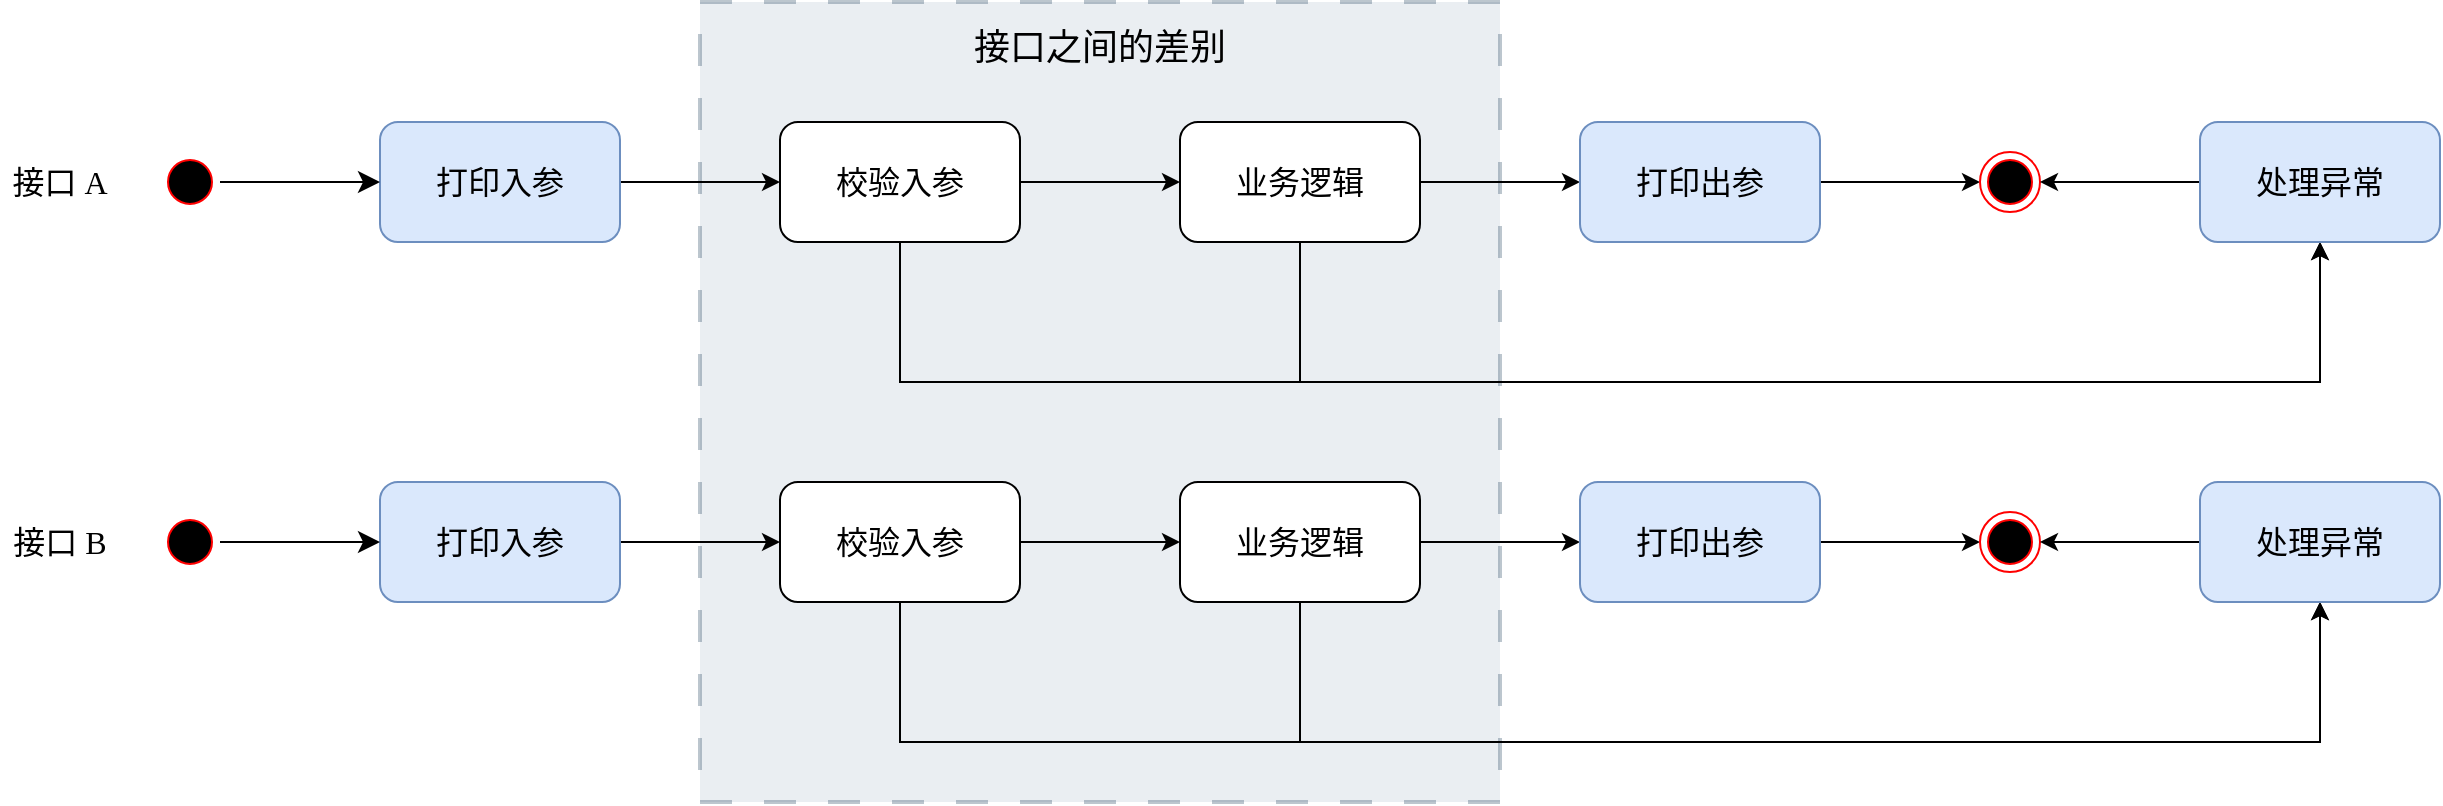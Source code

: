 <mxfile version="22.1.4" type="device" pages="3">
  <diagram name="原始代码" id="GpiCbj5rdgDIWsVei6Y-">
    <mxGraphModel dx="1353" dy="1369" grid="1" gridSize="5" guides="1" tooltips="1" connect="1" arrows="1" fold="1" page="0" pageScale="1" pageWidth="827" pageHeight="1169" math="0" shadow="0">
      <root>
        <mxCell id="0" />
        <mxCell id="1" parent="0" />
        <mxCell id="Va1dS70a_uc38eQ9kZBu-42" value="&lt;font style=&quot;font-size: 18px;&quot;&gt;接口之间的差别&lt;/font&gt;" style="rounded=0;whiteSpace=wrap;html=1;dashed=1;dashPattern=8 8;shadow=0;strokeWidth=2;fillStyle=auto;opacity=30;fillColor=#bac8d3;strokeColor=#23445d;movable=1;resizable=1;rotatable=1;deletable=1;editable=1;locked=0;connectable=1;align=center;horizontal=1;verticalAlign=top;fontSize=18;labelBackgroundColor=none;labelBorderColor=none;spacingTop=6;fontFamily=HarmonyOS Sans SC;" parent="1" vertex="1">
          <mxGeometry x="350" width="400" height="400" as="geometry" />
        </mxCell>
        <mxCell id="Va1dS70a_uc38eQ9kZBu-3" value="" style="edgeStyle=orthogonalEdgeStyle;rounded=0;orthogonalLoop=1;jettySize=auto;html=1;fontFamily=HarmonyOS Sans SC;" parent="1" source="Va1dS70a_uc38eQ9kZBu-1" target="Va1dS70a_uc38eQ9kZBu-2" edge="1">
          <mxGeometry relative="1" as="geometry" />
        </mxCell>
        <mxCell id="Va1dS70a_uc38eQ9kZBu-1" value="打印入参" style="rounded=1;whiteSpace=wrap;html=1;fontSize=16;fillColor=#dae8fc;strokeColor=#6c8ebf;fontFamily=HarmonyOS Sans SC;" parent="1" vertex="1">
          <mxGeometry x="190" y="60" width="120" height="60" as="geometry" />
        </mxCell>
        <mxCell id="Va1dS70a_uc38eQ9kZBu-5" value="" style="edgeStyle=orthogonalEdgeStyle;rounded=0;orthogonalLoop=1;jettySize=auto;html=1;fontFamily=HarmonyOS Sans SC;" parent="1" source="Va1dS70a_uc38eQ9kZBu-2" target="Va1dS70a_uc38eQ9kZBu-4" edge="1">
          <mxGeometry relative="1" as="geometry" />
        </mxCell>
        <mxCell id="Va1dS70a_uc38eQ9kZBu-22" style="edgeStyle=orthogonalEdgeStyle;rounded=0;orthogonalLoop=1;jettySize=auto;html=1;entryX=0.5;entryY=1;entryDx=0;entryDy=0;fontFamily=HarmonyOS Sans SC;" parent="1" source="Va1dS70a_uc38eQ9kZBu-2" target="Va1dS70a_uc38eQ9kZBu-14" edge="1">
          <mxGeometry relative="1" as="geometry">
            <mxPoint x="1170" y="188" as="targetPoint" />
            <Array as="points">
              <mxPoint x="450" y="190" />
              <mxPoint x="1160" y="190" />
            </Array>
          </mxGeometry>
        </mxCell>
        <mxCell id="Va1dS70a_uc38eQ9kZBu-2" value="校验入参" style="whiteSpace=wrap;html=1;fontSize=16;rounded=1;fontFamily=HarmonyOS Sans SC;" parent="1" vertex="1">
          <mxGeometry x="390" y="60" width="120" height="60" as="geometry" />
        </mxCell>
        <mxCell id="Va1dS70a_uc38eQ9kZBu-7" value="" style="edgeStyle=orthogonalEdgeStyle;rounded=0;orthogonalLoop=1;jettySize=auto;html=1;fontFamily=HarmonyOS Sans SC;" parent="1" source="Va1dS70a_uc38eQ9kZBu-4" target="Va1dS70a_uc38eQ9kZBu-6" edge="1">
          <mxGeometry relative="1" as="geometry" />
        </mxCell>
        <mxCell id="Va1dS70a_uc38eQ9kZBu-25" style="edgeStyle=orthogonalEdgeStyle;rounded=0;orthogonalLoop=1;jettySize=auto;html=1;entryX=0.5;entryY=1;entryDx=0;entryDy=0;fontFamily=HarmonyOS Sans SC;" parent="1" source="Va1dS70a_uc38eQ9kZBu-4" target="Va1dS70a_uc38eQ9kZBu-14" edge="1">
          <mxGeometry relative="1" as="geometry">
            <mxPoint x="650" y="378" as="targetPoint" />
            <Array as="points">
              <mxPoint x="650" y="190" />
              <mxPoint x="1160" y="190" />
            </Array>
          </mxGeometry>
        </mxCell>
        <mxCell id="Va1dS70a_uc38eQ9kZBu-4" value="业务逻辑" style="whiteSpace=wrap;html=1;fontSize=16;rounded=1;fontFamily=HarmonyOS Sans SC;" parent="1" vertex="1">
          <mxGeometry x="590" y="60" width="120" height="60" as="geometry" />
        </mxCell>
        <mxCell id="Va1dS70a_uc38eQ9kZBu-13" value="" style="edgeStyle=orthogonalEdgeStyle;rounded=0;orthogonalLoop=1;jettySize=auto;html=1;fontFamily=HarmonyOS Sans SC;" parent="1" source="Va1dS70a_uc38eQ9kZBu-6" target="Va1dS70a_uc38eQ9kZBu-10" edge="1">
          <mxGeometry relative="1" as="geometry" />
        </mxCell>
        <mxCell id="Va1dS70a_uc38eQ9kZBu-6" value="打印出参" style="whiteSpace=wrap;html=1;fontSize=16;rounded=1;fillColor=#dae8fc;strokeColor=#6c8ebf;fontFamily=HarmonyOS Sans SC;" parent="1" vertex="1">
          <mxGeometry x="790" y="60" width="120" height="60" as="geometry" />
        </mxCell>
        <mxCell id="Va1dS70a_uc38eQ9kZBu-10" value="" style="ellipse;html=1;shape=endState;fillColor=#000000;strokeColor=#ff0000;fontFamily=HarmonyOS Sans SC;" parent="1" vertex="1">
          <mxGeometry x="990" y="75" width="30" height="30" as="geometry" />
        </mxCell>
        <mxCell id="Va1dS70a_uc38eQ9kZBu-16" value="" style="edgeStyle=orthogonalEdgeStyle;rounded=0;orthogonalLoop=1;jettySize=auto;html=1;fontFamily=HarmonyOS Sans SC;" parent="1" source="Va1dS70a_uc38eQ9kZBu-14" target="Va1dS70a_uc38eQ9kZBu-10" edge="1">
          <mxGeometry relative="1" as="geometry" />
        </mxCell>
        <mxCell id="Va1dS70a_uc38eQ9kZBu-14" value="处理异常" style="whiteSpace=wrap;html=1;fontSize=16;rounded=1;fillColor=#dae8fc;strokeColor=#6c8ebf;fontFamily=HarmonyOS Sans SC;" parent="1" vertex="1">
          <mxGeometry x="1100" y="60" width="120" height="60" as="geometry" />
        </mxCell>
        <mxCell id="Va1dS70a_uc38eQ9kZBu-27" value="&lt;font style=&quot;font-size: 16px;&quot;&gt;接口 A&lt;/font&gt;" style="text;strokeColor=none;align=center;fillColor=none;html=1;verticalAlign=middle;whiteSpace=wrap;rounded=0;fontFamily=HarmonyOS Sans SC;" parent="1" vertex="1">
          <mxGeometry y="75" width="60" height="30" as="geometry" />
        </mxCell>
        <mxCell id="Va1dS70a_uc38eQ9kZBu-28" value="" style="edgeStyle=orthogonalEdgeStyle;rounded=0;orthogonalLoop=1;jettySize=auto;html=1;fontFamily=HarmonyOS Sans SC;" parent="1" source="Va1dS70a_uc38eQ9kZBu-29" target="Va1dS70a_uc38eQ9kZBu-32" edge="1">
          <mxGeometry relative="1" as="geometry" />
        </mxCell>
        <mxCell id="Va1dS70a_uc38eQ9kZBu-29" value="打印入参" style="rounded=1;whiteSpace=wrap;html=1;fontSize=16;fillColor=#dae8fc;strokeColor=#6c8ebf;fontFamily=HarmonyOS Sans SC;" parent="1" vertex="1">
          <mxGeometry x="190" y="240" width="120" height="60" as="geometry" />
        </mxCell>
        <mxCell id="Va1dS70a_uc38eQ9kZBu-30" value="" style="edgeStyle=orthogonalEdgeStyle;rounded=0;orthogonalLoop=1;jettySize=auto;html=1;fontFamily=HarmonyOS Sans SC;" parent="1" source="Va1dS70a_uc38eQ9kZBu-32" target="Va1dS70a_uc38eQ9kZBu-35" edge="1">
          <mxGeometry relative="1" as="geometry" />
        </mxCell>
        <mxCell id="Va1dS70a_uc38eQ9kZBu-31" style="edgeStyle=orthogonalEdgeStyle;rounded=0;orthogonalLoop=1;jettySize=auto;html=1;entryX=0.5;entryY=1;entryDx=0;entryDy=0;fontFamily=HarmonyOS Sans SC;" parent="1" source="Va1dS70a_uc38eQ9kZBu-32" target="Va1dS70a_uc38eQ9kZBu-40" edge="1">
          <mxGeometry relative="1" as="geometry">
            <mxPoint x="1170" y="368" as="targetPoint" />
            <Array as="points">
              <mxPoint x="450" y="370" />
              <mxPoint x="1160" y="370" />
            </Array>
          </mxGeometry>
        </mxCell>
        <mxCell id="Va1dS70a_uc38eQ9kZBu-32" value="校验入参" style="whiteSpace=wrap;html=1;fontSize=16;rounded=1;fontFamily=HarmonyOS Sans SC;" parent="1" vertex="1">
          <mxGeometry x="390" y="240" width="120" height="60" as="geometry" />
        </mxCell>
        <mxCell id="Va1dS70a_uc38eQ9kZBu-33" value="" style="edgeStyle=orthogonalEdgeStyle;rounded=0;orthogonalLoop=1;jettySize=auto;html=1;fontFamily=HarmonyOS Sans SC;" parent="1" source="Va1dS70a_uc38eQ9kZBu-35" target="Va1dS70a_uc38eQ9kZBu-37" edge="1">
          <mxGeometry relative="1" as="geometry" />
        </mxCell>
        <mxCell id="Va1dS70a_uc38eQ9kZBu-34" style="edgeStyle=orthogonalEdgeStyle;rounded=0;orthogonalLoop=1;jettySize=auto;html=1;entryX=0.5;entryY=1;entryDx=0;entryDy=0;fontFamily=HarmonyOS Sans SC;" parent="1" source="Va1dS70a_uc38eQ9kZBu-35" target="Va1dS70a_uc38eQ9kZBu-40" edge="1">
          <mxGeometry relative="1" as="geometry">
            <mxPoint x="650" y="558" as="targetPoint" />
            <Array as="points">
              <mxPoint x="650" y="370" />
              <mxPoint x="1160" y="370" />
            </Array>
          </mxGeometry>
        </mxCell>
        <mxCell id="Va1dS70a_uc38eQ9kZBu-35" value="业务逻辑" style="whiteSpace=wrap;html=1;fontSize=16;rounded=1;fontFamily=HarmonyOS Sans SC;" parent="1" vertex="1">
          <mxGeometry x="590" y="240" width="120" height="60" as="geometry" />
        </mxCell>
        <mxCell id="Va1dS70a_uc38eQ9kZBu-36" value="" style="edgeStyle=orthogonalEdgeStyle;rounded=0;orthogonalLoop=1;jettySize=auto;html=1;fontFamily=HarmonyOS Sans SC;" parent="1" source="Va1dS70a_uc38eQ9kZBu-37" target="Va1dS70a_uc38eQ9kZBu-38" edge="1">
          <mxGeometry relative="1" as="geometry" />
        </mxCell>
        <mxCell id="Va1dS70a_uc38eQ9kZBu-37" value="打印出参" style="whiteSpace=wrap;html=1;fontSize=16;rounded=1;fillColor=#dae8fc;strokeColor=#6c8ebf;fontFamily=HarmonyOS Sans SC;" parent="1" vertex="1">
          <mxGeometry x="790" y="240" width="120" height="60" as="geometry" />
        </mxCell>
        <mxCell id="Va1dS70a_uc38eQ9kZBu-38" value="" style="ellipse;html=1;shape=endState;fillColor=#000000;strokeColor=#ff0000;fontFamily=HarmonyOS Sans SC;" parent="1" vertex="1">
          <mxGeometry x="990" y="255" width="30" height="30" as="geometry" />
        </mxCell>
        <mxCell id="Va1dS70a_uc38eQ9kZBu-39" value="" style="edgeStyle=orthogonalEdgeStyle;rounded=0;orthogonalLoop=1;jettySize=auto;html=1;fontFamily=HarmonyOS Sans SC;" parent="1" source="Va1dS70a_uc38eQ9kZBu-40" target="Va1dS70a_uc38eQ9kZBu-38" edge="1">
          <mxGeometry relative="1" as="geometry" />
        </mxCell>
        <mxCell id="Va1dS70a_uc38eQ9kZBu-40" value="处理异常" style="whiteSpace=wrap;html=1;fontSize=16;rounded=1;fillColor=#dae8fc;strokeColor=#6c8ebf;fontFamily=HarmonyOS Sans SC;" parent="1" vertex="1">
          <mxGeometry x="1100" y="240" width="120" height="60" as="geometry" />
        </mxCell>
        <mxCell id="Va1dS70a_uc38eQ9kZBu-41" value="&lt;font style=&quot;font-size: 16px;&quot;&gt;接口 B&lt;/font&gt;" style="text;strokeColor=none;align=center;fillColor=none;html=1;verticalAlign=middle;whiteSpace=wrap;rounded=0;fontFamily=HarmonyOS Sans SC;" parent="1" vertex="1">
          <mxGeometry y="255" width="60" height="30" as="geometry" />
        </mxCell>
        <mxCell id="a8XFu-c6uVQhI_BoMhfb-2" value="" style="edgeStyle=orthogonalEdgeStyle;rounded=0;orthogonalLoop=1;jettySize=auto;html=1;fontSize=12;startSize=8;endSize=8;fontFamily=HarmonyOS Sans SC;" parent="1" source="a8XFu-c6uVQhI_BoMhfb-1" target="Va1dS70a_uc38eQ9kZBu-1" edge="1">
          <mxGeometry relative="1" as="geometry" />
        </mxCell>
        <mxCell id="a8XFu-c6uVQhI_BoMhfb-1" value="" style="ellipse;html=1;shape=startState;fillColor=#000000;strokeColor=#ff0000;fontSize=16;fontFamily=HarmonyOS Sans SC;" parent="1" vertex="1">
          <mxGeometry x="80" y="75" width="30" height="30" as="geometry" />
        </mxCell>
        <mxCell id="a8XFu-c6uVQhI_BoMhfb-4" value="" style="edgeStyle=orthogonalEdgeStyle;rounded=0;orthogonalLoop=1;jettySize=auto;html=1;fontSize=12;startSize=8;endSize=8;fontFamily=HarmonyOS Sans SC;" parent="1" source="a8XFu-c6uVQhI_BoMhfb-3" target="Va1dS70a_uc38eQ9kZBu-29" edge="1">
          <mxGeometry relative="1" as="geometry" />
        </mxCell>
        <mxCell id="a8XFu-c6uVQhI_BoMhfb-3" value="" style="ellipse;html=1;shape=startState;fillColor=#000000;strokeColor=#ff0000;fontSize=16;fontFamily=HarmonyOS Sans SC;" parent="1" vertex="1">
          <mxGeometry x="80" y="255" width="30" height="30" as="geometry" />
        </mxCell>
      </root>
    </mxGraphModel>
  </diagram>
  <diagram name="抽取工具类" id="pG6rOYDCUZFyTujYsA7B">
    <mxGraphModel dx="1353" dy="1369" grid="1" gridSize="5" guides="1" tooltips="1" connect="1" arrows="1" fold="1" page="0" pageScale="1" pageWidth="827" pageHeight="1169" math="0" shadow="0">
      <root>
        <mxCell id="uQKEY60EpkX8Z8qOYb04-0" />
        <mxCell id="uQKEY60EpkX8Z8qOYb04-1" parent="uQKEY60EpkX8Z8qOYb04-0" />
        <mxCell id="uQKEY60EpkX8Z8qOYb04-2" value="&lt;font style=&quot;font-size: 18px;&quot;&gt;接口之间的差别&lt;/font&gt;" style="rounded=0;whiteSpace=wrap;html=1;dashed=1;dashPattern=8 8;shadow=0;strokeWidth=2;fillStyle=auto;opacity=30;fillColor=#bac8d3;strokeColor=#23445d;movable=1;resizable=1;rotatable=1;deletable=1;editable=1;locked=0;connectable=1;align=center;horizontal=1;verticalAlign=middle;fontSize=18;labelBackgroundColor=none;labelBorderColor=none;spacingTop=0;fontFamily=HarmonyOS Sans SC;" parent="uQKEY60EpkX8Z8qOYb04-1" vertex="1">
          <mxGeometry x="435" width="360" height="360" as="geometry" />
        </mxCell>
        <mxCell id="bfQTOffvQbRZgkthQyFR-5" style="edgeStyle=orthogonalEdgeStyle;rounded=0;orthogonalLoop=1;jettySize=auto;html=1;entryX=0;entryY=0.5;entryDx=0;entryDy=0;fontFamily=HarmonyOS Sans SC;" parent="uQKEY60EpkX8Z8qOYb04-1" source="uQKEY60EpkX8Z8qOYb04-4" target="uQKEY60EpkX8Z8qOYb04-7" edge="1">
          <mxGeometry relative="1" as="geometry" />
        </mxCell>
        <mxCell id="bfQTOffvQbRZgkthQyFR-6" style="edgeStyle=orthogonalEdgeStyle;rounded=0;orthogonalLoop=1;jettySize=auto;html=1;entryX=0;entryY=0.5;entryDx=0;entryDy=0;fontFamily=HarmonyOS Sans SC;" parent="uQKEY60EpkX8Z8qOYb04-1" source="uQKEY60EpkX8Z8qOYb04-4" target="uQKEY60EpkX8Z8qOYb04-21" edge="1">
          <mxGeometry relative="1" as="geometry" />
        </mxCell>
        <mxCell id="uQKEY60EpkX8Z8qOYb04-4" value="打印入参工具类" style="rounded=1;whiteSpace=wrap;html=1;fontSize=16;fillColor=#dae8fc;strokeColor=#6c8ebf;fontFamily=HarmonyOS Sans SC;" parent="uQKEY60EpkX8Z8qOYb04-1" vertex="1">
          <mxGeometry x="200" y="150" width="150" height="60" as="geometry" />
        </mxCell>
        <mxCell id="uQKEY60EpkX8Z8qOYb04-5" value="" style="edgeStyle=orthogonalEdgeStyle;rounded=0;orthogonalLoop=1;jettySize=auto;html=1;fontFamily=HarmonyOS Sans SC;" parent="uQKEY60EpkX8Z8qOYb04-1" source="uQKEY60EpkX8Z8qOYb04-7" target="uQKEY60EpkX8Z8qOYb04-10" edge="1">
          <mxGeometry relative="1" as="geometry" />
        </mxCell>
        <mxCell id="bfQTOffvQbRZgkthQyFR-16" style="edgeStyle=orthogonalEdgeStyle;rounded=0;orthogonalLoop=1;jettySize=auto;html=1;entryX=0.5;entryY=0;entryDx=0;entryDy=0;fontFamily=HarmonyOS Sans SC;" parent="uQKEY60EpkX8Z8qOYb04-1" source="uQKEY60EpkX8Z8qOYb04-7" target="uQKEY60EpkX8Z8qOYb04-15" edge="1">
          <mxGeometry relative="1" as="geometry">
            <Array as="points">
              <mxPoint x="520" y="20" />
              <mxPoint x="1275" y="20" />
            </Array>
          </mxGeometry>
        </mxCell>
        <mxCell id="uQKEY60EpkX8Z8qOYb04-7" value="校验入参" style="whiteSpace=wrap;html=1;fontSize=16;rounded=1;fontFamily=HarmonyOS Sans SC;" parent="uQKEY60EpkX8Z8qOYb04-1" vertex="1">
          <mxGeometry x="460" y="60" width="120" height="60" as="geometry" />
        </mxCell>
        <mxCell id="bfQTOffvQbRZgkthQyFR-3" style="edgeStyle=orthogonalEdgeStyle;rounded=0;orthogonalLoop=1;jettySize=auto;html=1;entryX=0;entryY=0.5;entryDx=0;entryDy=0;fontFamily=HarmonyOS Sans SC;" parent="uQKEY60EpkX8Z8qOYb04-1" source="uQKEY60EpkX8Z8qOYb04-10" target="uQKEY60EpkX8Z8qOYb04-12" edge="1">
          <mxGeometry relative="1" as="geometry" />
        </mxCell>
        <mxCell id="bfQTOffvQbRZgkthQyFR-13" style="edgeStyle=orthogonalEdgeStyle;rounded=0;orthogonalLoop=1;jettySize=auto;html=1;entryX=0.5;entryY=0;entryDx=0;entryDy=0;fontFamily=HarmonyOS Sans SC;" parent="uQKEY60EpkX8Z8qOYb04-1" source="uQKEY60EpkX8Z8qOYb04-10" target="uQKEY60EpkX8Z8qOYb04-15" edge="1">
          <mxGeometry relative="1" as="geometry">
            <Array as="points">
              <mxPoint x="720" y="20" />
              <mxPoint x="1275" y="20" />
            </Array>
          </mxGeometry>
        </mxCell>
        <mxCell id="uQKEY60EpkX8Z8qOYb04-10" value="业务逻辑" style="whiteSpace=wrap;html=1;fontSize=16;rounded=1;fontFamily=HarmonyOS Sans SC;" parent="uQKEY60EpkX8Z8qOYb04-1" vertex="1">
          <mxGeometry x="660" y="60" width="120" height="60" as="geometry" />
        </mxCell>
        <mxCell id="uQKEY60EpkX8Z8qOYb04-11" value="" style="edgeStyle=orthogonalEdgeStyle;rounded=0;orthogonalLoop=1;jettySize=auto;html=1;fontFamily=HarmonyOS Sans SC;" parent="uQKEY60EpkX8Z8qOYb04-1" source="uQKEY60EpkX8Z8qOYb04-12" target="uQKEY60EpkX8Z8qOYb04-13" edge="1">
          <mxGeometry relative="1" as="geometry" />
        </mxCell>
        <mxCell id="uQKEY60EpkX8Z8qOYb04-12" value="打印出参工具类" style="whiteSpace=wrap;html=1;fontSize=16;rounded=1;fillColor=#dae8fc;strokeColor=#6c8ebf;fontFamily=HarmonyOS Sans SC;" parent="uQKEY60EpkX8Z8qOYb04-1" vertex="1">
          <mxGeometry x="900" y="150" width="150" height="60" as="geometry" />
        </mxCell>
        <mxCell id="uQKEY60EpkX8Z8qOYb04-13" value="" style="ellipse;html=1;shape=endState;fillColor=#000000;strokeColor=#ff0000;fontFamily=HarmonyOS Sans SC;" parent="uQKEY60EpkX8Z8qOYb04-1" vertex="1">
          <mxGeometry x="1110" y="165" width="30" height="30" as="geometry" />
        </mxCell>
        <mxCell id="uQKEY60EpkX8Z8qOYb04-14" value="" style="edgeStyle=orthogonalEdgeStyle;rounded=0;orthogonalLoop=1;jettySize=auto;html=1;fontFamily=HarmonyOS Sans SC;" parent="uQKEY60EpkX8Z8qOYb04-1" source="uQKEY60EpkX8Z8qOYb04-15" target="uQKEY60EpkX8Z8qOYb04-13" edge="1">
          <mxGeometry relative="1" as="geometry" />
        </mxCell>
        <mxCell id="uQKEY60EpkX8Z8qOYb04-15" value="处理异常工具类" style="whiteSpace=wrap;html=1;fontSize=16;rounded=1;fillColor=#dae8fc;strokeColor=#6c8ebf;fontFamily=HarmonyOS Sans SC;" parent="uQKEY60EpkX8Z8qOYb04-1" vertex="1">
          <mxGeometry x="1200" y="150" width="150" height="60" as="geometry" />
        </mxCell>
        <mxCell id="uQKEY60EpkX8Z8qOYb04-16" value="&lt;font style=&quot;font-size: 16px;&quot;&gt;接口 A&lt;/font&gt;" style="text;strokeColor=none;align=center;fillColor=none;html=1;verticalAlign=middle;whiteSpace=wrap;rounded=0;fontFamily=HarmonyOS Sans SC;" parent="uQKEY60EpkX8Z8qOYb04-1" vertex="1">
          <mxGeometry y="75" width="60" height="30" as="geometry" />
        </mxCell>
        <mxCell id="uQKEY60EpkX8Z8qOYb04-19" value="" style="edgeStyle=orthogonalEdgeStyle;rounded=0;orthogonalLoop=1;jettySize=auto;html=1;fontFamily=HarmonyOS Sans SC;" parent="uQKEY60EpkX8Z8qOYb04-1" source="uQKEY60EpkX8Z8qOYb04-21" target="uQKEY60EpkX8Z8qOYb04-24" edge="1">
          <mxGeometry relative="1" as="geometry" />
        </mxCell>
        <mxCell id="bfQTOffvQbRZgkthQyFR-11" style="edgeStyle=orthogonalEdgeStyle;rounded=0;orthogonalLoop=1;jettySize=auto;html=1;entryX=0.5;entryY=1;entryDx=0;entryDy=0;fontFamily=HarmonyOS Sans SC;" parent="uQKEY60EpkX8Z8qOYb04-1" source="uQKEY60EpkX8Z8qOYb04-21" target="uQKEY60EpkX8Z8qOYb04-15" edge="1">
          <mxGeometry relative="1" as="geometry">
            <Array as="points">
              <mxPoint x="520" y="340" />
              <mxPoint x="1275" y="340" />
            </Array>
          </mxGeometry>
        </mxCell>
        <mxCell id="uQKEY60EpkX8Z8qOYb04-21" value="校验入参" style="whiteSpace=wrap;html=1;fontSize=16;rounded=1;fontFamily=HarmonyOS Sans SC;" parent="uQKEY60EpkX8Z8qOYb04-1" vertex="1">
          <mxGeometry x="460" y="240" width="120" height="60" as="geometry" />
        </mxCell>
        <mxCell id="bfQTOffvQbRZgkthQyFR-4" style="edgeStyle=orthogonalEdgeStyle;rounded=0;orthogonalLoop=1;jettySize=auto;html=1;entryX=0;entryY=0.5;entryDx=0;entryDy=0;fontFamily=HarmonyOS Sans SC;" parent="uQKEY60EpkX8Z8qOYb04-1" source="uQKEY60EpkX8Z8qOYb04-24" target="uQKEY60EpkX8Z8qOYb04-12" edge="1">
          <mxGeometry relative="1" as="geometry" />
        </mxCell>
        <mxCell id="bfQTOffvQbRZgkthQyFR-12" style="edgeStyle=orthogonalEdgeStyle;rounded=0;orthogonalLoop=1;jettySize=auto;html=1;entryX=0.5;entryY=1;entryDx=0;entryDy=0;fontFamily=HarmonyOS Sans SC;" parent="uQKEY60EpkX8Z8qOYb04-1" source="uQKEY60EpkX8Z8qOYb04-24" target="uQKEY60EpkX8Z8qOYb04-15" edge="1">
          <mxGeometry relative="1" as="geometry">
            <Array as="points">
              <mxPoint x="720" y="340" />
              <mxPoint x="1275" y="340" />
            </Array>
          </mxGeometry>
        </mxCell>
        <mxCell id="uQKEY60EpkX8Z8qOYb04-24" value="业务逻辑" style="whiteSpace=wrap;html=1;fontSize=16;rounded=1;fontFamily=HarmonyOS Sans SC;" parent="uQKEY60EpkX8Z8qOYb04-1" vertex="1">
          <mxGeometry x="660" y="240" width="120" height="60" as="geometry" />
        </mxCell>
        <mxCell id="uQKEY60EpkX8Z8qOYb04-30" value="&lt;font style=&quot;font-size: 16px;&quot;&gt;接口 B&lt;/font&gt;" style="text;strokeColor=none;align=center;fillColor=none;html=1;verticalAlign=middle;whiteSpace=wrap;rounded=0;fontFamily=HarmonyOS Sans SC;" parent="uQKEY60EpkX8Z8qOYb04-1" vertex="1">
          <mxGeometry y="255" width="60" height="30" as="geometry" />
        </mxCell>
        <mxCell id="bfQTOffvQbRZgkthQyFR-9" style="edgeStyle=orthogonalEdgeStyle;rounded=0;orthogonalLoop=1;jettySize=auto;html=1;entryX=0;entryY=0.5;entryDx=0;entryDy=0;fontFamily=HarmonyOS Sans SC;" parent="uQKEY60EpkX8Z8qOYb04-1" source="bfQTOffvQbRZgkthQyFR-7" target="uQKEY60EpkX8Z8qOYb04-4" edge="1">
          <mxGeometry relative="1" as="geometry" />
        </mxCell>
        <mxCell id="bfQTOffvQbRZgkthQyFR-7" value="" style="ellipse;html=1;shape=startState;fillColor=#000000;strokeColor=#ff0000;fontFamily=HarmonyOS Sans SC;" parent="uQKEY60EpkX8Z8qOYb04-1" vertex="1">
          <mxGeometry x="75" y="75" width="30" height="30" as="geometry" />
        </mxCell>
        <mxCell id="bfQTOffvQbRZgkthQyFR-10" style="edgeStyle=orthogonalEdgeStyle;rounded=0;orthogonalLoop=1;jettySize=auto;html=1;entryX=0;entryY=0.5;entryDx=0;entryDy=0;fontFamily=HarmonyOS Sans SC;" parent="uQKEY60EpkX8Z8qOYb04-1" source="bfQTOffvQbRZgkthQyFR-8" target="uQKEY60EpkX8Z8qOYb04-4" edge="1">
          <mxGeometry relative="1" as="geometry" />
        </mxCell>
        <mxCell id="bfQTOffvQbRZgkthQyFR-8" value="" style="ellipse;html=1;shape=startState;fillColor=#000000;strokeColor=#ff0000;fontFamily=HarmonyOS Sans SC;" parent="uQKEY60EpkX8Z8qOYb04-1" vertex="1">
          <mxGeometry x="75" y="255" width="30" height="30" as="geometry" />
        </mxCell>
      </root>
    </mxGraphModel>
  </diagram>
  <diagram name="模板方法" id="9LMM2XUre2cFE73BTTSo">
    <mxGraphModel dx="1353" dy="1369" grid="1" gridSize="5" guides="1" tooltips="1" connect="1" arrows="1" fold="1" page="0" pageScale="1" pageWidth="827" pageHeight="1169" math="0" shadow="0">
      <root>
        <mxCell id="vjONt-Cmpfkdjavurw3d-0" />
        <mxCell id="vjONt-Cmpfkdjavurw3d-1" parent="vjONt-Cmpfkdjavurw3d-0" />
        <mxCell id="vjONt-Cmpfkdjavurw3d-3" value="" style="edgeStyle=orthogonalEdgeStyle;rounded=0;orthogonalLoop=1;jettySize=auto;html=1;fontFamily=HarmonyOS Sans SC;" parent="vjONt-Cmpfkdjavurw3d-1" source="vjONt-Cmpfkdjavurw3d-4" target="vjONt-Cmpfkdjavurw3d-7" edge="1">
          <mxGeometry relative="1" as="geometry" />
        </mxCell>
        <mxCell id="vjONt-Cmpfkdjavurw3d-4" value="打印入参" style="rounded=1;whiteSpace=wrap;html=1;fontSize=16;fillColor=#dae8fc;strokeColor=#6c8ebf;fontFamily=HarmonyOS Sans SC;" parent="vjONt-Cmpfkdjavurw3d-1" vertex="1">
          <mxGeometry x="190" y="70" width="120" height="60" as="geometry" />
        </mxCell>
        <mxCell id="vjONt-Cmpfkdjavurw3d-5" value="" style="edgeStyle=orthogonalEdgeStyle;rounded=0;orthogonalLoop=1;jettySize=auto;html=1;fontFamily=HarmonyOS Sans SC;" parent="vjONt-Cmpfkdjavurw3d-1" source="vjONt-Cmpfkdjavurw3d-7" target="vjONt-Cmpfkdjavurw3d-10" edge="1">
          <mxGeometry relative="1" as="geometry" />
        </mxCell>
        <mxCell id="vjONt-Cmpfkdjavurw3d-6" style="edgeStyle=orthogonalEdgeStyle;rounded=0;orthogonalLoop=1;jettySize=auto;html=1;fontFamily=HarmonyOS Sans SC;entryX=0.5;entryY=0;entryDx=0;entryDy=0;" parent="vjONt-Cmpfkdjavurw3d-1" source="vjONt-Cmpfkdjavurw3d-7" target="vjONt-Cmpfkdjavurw3d-15" edge="1">
          <mxGeometry relative="1" as="geometry">
            <mxPoint x="440.069" y="200" as="targetPoint" />
            <Array as="points">
              <mxPoint x="450" />
              <mxPoint x="1160" />
            </Array>
          </mxGeometry>
        </mxCell>
        <mxCell id="krgARC5gtRdS5LCcTfHL-1" style="edgeStyle=none;curved=1;rounded=0;orthogonalLoop=1;jettySize=auto;html=1;exitX=0.75;exitY=1;exitDx=0;exitDy=0;entryX=0.75;entryY=0;entryDx=0;entryDy=0;fontSize=12;startSize=8;endSize=8;fontFamily=HarmonyOS Sans SC;" parent="vjONt-Cmpfkdjavurw3d-1" source="vjONt-Cmpfkdjavurw3d-7" target="vjONt-Cmpfkdjavurw3d-21" edge="1">
          <mxGeometry relative="1" as="geometry" />
        </mxCell>
        <mxCell id="vjONt-Cmpfkdjavurw3d-7" value="校验入参&lt;br&gt;（抽象）" style="whiteSpace=wrap;html=1;fontSize=16;rounded=1;fontFamily=HarmonyOS Sans SC;fillColor=#dae8fc;strokeColor=#6c8ebf;" parent="vjONt-Cmpfkdjavurw3d-1" vertex="1">
          <mxGeometry x="390" y="70" width="120" height="60" as="geometry" />
        </mxCell>
        <mxCell id="vjONt-Cmpfkdjavurw3d-8" value="" style="edgeStyle=orthogonalEdgeStyle;rounded=0;orthogonalLoop=1;jettySize=auto;html=1;fontFamily=HarmonyOS Sans SC;" parent="vjONt-Cmpfkdjavurw3d-1" source="vjONt-Cmpfkdjavurw3d-10" target="vjONt-Cmpfkdjavurw3d-12" edge="1">
          <mxGeometry relative="1" as="geometry" />
        </mxCell>
        <mxCell id="vjONt-Cmpfkdjavurw3d-9" style="edgeStyle=orthogonalEdgeStyle;rounded=0;orthogonalLoop=1;jettySize=auto;html=1;fontFamily=HarmonyOS Sans SC;entryX=0.5;entryY=0;entryDx=0;entryDy=0;" parent="vjONt-Cmpfkdjavurw3d-1" source="vjONt-Cmpfkdjavurw3d-10" target="vjONt-Cmpfkdjavurw3d-15" edge="1">
          <mxGeometry relative="1" as="geometry">
            <mxPoint x="1160.069" y="390" as="targetPoint" />
            <Array as="points">
              <mxPoint x="650" />
              <mxPoint x="1160" />
            </Array>
          </mxGeometry>
        </mxCell>
        <mxCell id="krgARC5gtRdS5LCcTfHL-3" style="edgeStyle=none;curved=1;rounded=0;orthogonalLoop=1;jettySize=auto;html=1;exitX=0.75;exitY=1;exitDx=0;exitDy=0;entryX=0.75;entryY=0;entryDx=0;entryDy=0;fontSize=12;startSize=8;endSize=8;fontFamily=HarmonyOS Sans SC;" parent="vjONt-Cmpfkdjavurw3d-1" source="vjONt-Cmpfkdjavurw3d-10" target="vjONt-Cmpfkdjavurw3d-24" edge="1">
          <mxGeometry relative="1" as="geometry" />
        </mxCell>
        <mxCell id="krgARC5gtRdS5LCcTfHL-7" style="edgeStyle=orthogonalEdgeStyle;rounded=0;orthogonalLoop=1;jettySize=auto;html=1;exitX=1;exitY=0.75;exitDx=0;exitDy=0;entryX=1;entryY=0.5;entryDx=0;entryDy=0;fontSize=12;startSize=8;endSize=8;fontFamily=HarmonyOS Sans SC;" parent="vjONt-Cmpfkdjavurw3d-1" source="vjONt-Cmpfkdjavurw3d-10" target="S9TWL5Ccek_f63MP80UP-5" edge="1">
          <mxGeometry relative="1" as="geometry" />
        </mxCell>
        <mxCell id="vjONt-Cmpfkdjavurw3d-10" value="业务逻辑&lt;br&gt;(抽象)" style="whiteSpace=wrap;html=1;fontSize=16;rounded=1;fontFamily=HarmonyOS Sans SC;fillColor=#dae8fc;strokeColor=#6c8ebf;" parent="vjONt-Cmpfkdjavurw3d-1" vertex="1">
          <mxGeometry x="590" y="70" width="120" height="60" as="geometry" />
        </mxCell>
        <mxCell id="vjONt-Cmpfkdjavurw3d-11" value="" style="edgeStyle=orthogonalEdgeStyle;rounded=0;orthogonalLoop=1;jettySize=auto;html=1;fontFamily=HarmonyOS Sans SC;" parent="vjONt-Cmpfkdjavurw3d-1" source="vjONt-Cmpfkdjavurw3d-12" target="vjONt-Cmpfkdjavurw3d-13" edge="1">
          <mxGeometry relative="1" as="geometry" />
        </mxCell>
        <mxCell id="vjONt-Cmpfkdjavurw3d-12" value="打印出参" style="whiteSpace=wrap;html=1;fontSize=16;rounded=1;fillColor=#dae8fc;strokeColor=#6c8ebf;fontFamily=HarmonyOS Sans SC;" parent="vjONt-Cmpfkdjavurw3d-1" vertex="1">
          <mxGeometry x="790" y="70" width="120" height="60" as="geometry" />
        </mxCell>
        <mxCell id="vjONt-Cmpfkdjavurw3d-13" value="" style="ellipse;html=1;shape=endState;fillColor=#000000;strokeColor=#ff0000;fontFamily=HarmonyOS Sans SC;" parent="vjONt-Cmpfkdjavurw3d-1" vertex="1">
          <mxGeometry x="990" y="85" width="30" height="30" as="geometry" />
        </mxCell>
        <mxCell id="vjONt-Cmpfkdjavurw3d-14" value="" style="edgeStyle=orthogonalEdgeStyle;rounded=0;orthogonalLoop=1;jettySize=auto;html=1;fontFamily=HarmonyOS Sans SC;" parent="vjONt-Cmpfkdjavurw3d-1" source="vjONt-Cmpfkdjavurw3d-15" target="vjONt-Cmpfkdjavurw3d-13" edge="1">
          <mxGeometry relative="1" as="geometry" />
        </mxCell>
        <mxCell id="vjONt-Cmpfkdjavurw3d-15" value="处理异常" style="whiteSpace=wrap;html=1;fontSize=16;rounded=1;fillColor=#dae8fc;strokeColor=#6c8ebf;fontFamily=HarmonyOS Sans SC;" parent="vjONt-Cmpfkdjavurw3d-1" vertex="1">
          <mxGeometry x="1100" y="70" width="120" height="60" as="geometry" />
        </mxCell>
        <mxCell id="vjONt-Cmpfkdjavurw3d-16" value="&lt;font style=&quot;font-size: 16px;&quot;&gt;模板&lt;/font&gt;" style="text;strokeColor=none;align=center;fillColor=none;html=1;verticalAlign=middle;whiteSpace=wrap;rounded=0;fontFamily=HarmonyOS Sans SC;" parent="vjONt-Cmpfkdjavurw3d-1" vertex="1">
          <mxGeometry y="85" width="60" height="30" as="geometry" />
        </mxCell>
        <mxCell id="krgARC5gtRdS5LCcTfHL-0" style="edgeStyle=none;curved=1;rounded=0;orthogonalLoop=1;jettySize=auto;html=1;exitX=0.25;exitY=0;exitDx=0;exitDy=0;entryX=0.25;entryY=1;entryDx=0;entryDy=0;fontSize=12;startSize=8;endSize=8;dashed=1;fontFamily=HarmonyOS Sans SC;" parent="vjONt-Cmpfkdjavurw3d-1" source="vjONt-Cmpfkdjavurw3d-21" target="vjONt-Cmpfkdjavurw3d-7" edge="1">
          <mxGeometry relative="1" as="geometry" />
        </mxCell>
        <mxCell id="vjONt-Cmpfkdjavurw3d-21" value="校验入参" style="whiteSpace=wrap;html=1;fontSize=16;rounded=1;fontFamily=HarmonyOS Sans SC;" parent="vjONt-Cmpfkdjavurw3d-1" vertex="1">
          <mxGeometry x="390" y="250" width="120" height="60" as="geometry" />
        </mxCell>
        <mxCell id="krgARC5gtRdS5LCcTfHL-2" style="edgeStyle=none;curved=1;rounded=0;orthogonalLoop=1;jettySize=auto;html=1;exitX=0.25;exitY=0;exitDx=0;exitDy=0;entryX=0.25;entryY=1;entryDx=0;entryDy=0;fontSize=12;startSize=8;endSize=8;dashed=1;fontFamily=HarmonyOS Sans SC;" parent="vjONt-Cmpfkdjavurw3d-1" source="vjONt-Cmpfkdjavurw3d-24" target="vjONt-Cmpfkdjavurw3d-10" edge="1">
          <mxGeometry relative="1" as="geometry" />
        </mxCell>
        <mxCell id="vjONt-Cmpfkdjavurw3d-24" value="业务逻辑" style="whiteSpace=wrap;html=1;fontSize=16;rounded=1;fontFamily=HarmonyOS Sans SC;" parent="vjONt-Cmpfkdjavurw3d-1" vertex="1">
          <mxGeometry x="590" y="250" width="120" height="60" as="geometry" />
        </mxCell>
        <mxCell id="vjONt-Cmpfkdjavurw3d-30" value="&lt;font style=&quot;font-size: 16px;&quot;&gt;接口 A&lt;/font&gt;" style="text;strokeColor=none;align=center;fillColor=none;html=1;verticalAlign=middle;whiteSpace=wrap;rounded=0;fontFamily=HarmonyOS Sans SC;" parent="vjONt-Cmpfkdjavurw3d-1" vertex="1">
          <mxGeometry y="265" width="60" height="30" as="geometry" />
        </mxCell>
        <mxCell id="vjONt-Cmpfkdjavurw3d-31" value="" style="edgeStyle=orthogonalEdgeStyle;rounded=0;orthogonalLoop=1;jettySize=auto;html=1;fontSize=12;startSize=8;endSize=8;fontFamily=HarmonyOS Sans SC;" parent="vjONt-Cmpfkdjavurw3d-1" source="vjONt-Cmpfkdjavurw3d-32" target="vjONt-Cmpfkdjavurw3d-4" edge="1">
          <mxGeometry relative="1" as="geometry" />
        </mxCell>
        <mxCell id="vjONt-Cmpfkdjavurw3d-32" value="" style="ellipse;html=1;shape=startState;fillColor=#000000;strokeColor=#ff0000;fontSize=16;fontFamily=HarmonyOS Sans SC;" parent="vjONt-Cmpfkdjavurw3d-1" vertex="1">
          <mxGeometry x="80" y="85" width="30" height="30" as="geometry" />
        </mxCell>
        <mxCell id="S9TWL5Ccek_f63MP80UP-8" style="edgeStyle=orthogonalEdgeStyle;rounded=0;orthogonalLoop=1;jettySize=auto;html=1;entryX=0.5;entryY=1;entryDx=0;entryDy=0;fontSize=12;startSize=8;endSize=8;fontFamily=HarmonyOS Sans SC;" parent="vjONt-Cmpfkdjavurw3d-1" source="vjONt-Cmpfkdjavurw3d-34" target="vjONt-Cmpfkdjavurw3d-4" edge="1">
          <mxGeometry relative="1" as="geometry" />
        </mxCell>
        <mxCell id="vjONt-Cmpfkdjavurw3d-34" value="" style="ellipse;html=1;shape=startState;fillColor=#000000;strokeColor=#ff0000;fontSize=16;fontFamily=HarmonyOS Sans SC;" parent="vjONt-Cmpfkdjavurw3d-1" vertex="1">
          <mxGeometry x="80" y="265" width="30" height="30" as="geometry" />
        </mxCell>
        <mxCell id="krgARC5gtRdS5LCcTfHL-5" style="edgeStyle=orthogonalEdgeStyle;rounded=0;orthogonalLoop=1;jettySize=auto;html=1;exitX=0;exitY=0.5;exitDx=0;exitDy=0;entryX=0;entryY=0.75;entryDx=0;entryDy=0;fontSize=12;startSize=8;endSize=8;dashed=1;fontFamily=HarmonyOS Sans SC;" parent="vjONt-Cmpfkdjavurw3d-1" source="S9TWL5Ccek_f63MP80UP-4" target="vjONt-Cmpfkdjavurw3d-7" edge="1">
          <mxGeometry relative="1" as="geometry" />
        </mxCell>
        <mxCell id="krgARC5gtRdS5LCcTfHL-6" style="edgeStyle=orthogonalEdgeStyle;rounded=0;orthogonalLoop=1;jettySize=auto;html=1;exitX=1;exitY=0.75;exitDx=0;exitDy=0;entryX=1;entryY=0.5;entryDx=0;entryDy=0;fontSize=12;startSize=8;endSize=8;fontFamily=HarmonyOS Sans SC;" parent="vjONt-Cmpfkdjavurw3d-1" source="vjONt-Cmpfkdjavurw3d-7" target="S9TWL5Ccek_f63MP80UP-4" edge="1">
          <mxGeometry relative="1" as="geometry" />
        </mxCell>
        <mxCell id="S9TWL5Ccek_f63MP80UP-4" value="校验入参" style="whiteSpace=wrap;html=1;fontSize=16;rounded=1;fontFamily=HarmonyOS Sans SC;" parent="vjONt-Cmpfkdjavurw3d-1" vertex="1">
          <mxGeometry x="390" y="430" width="120" height="60" as="geometry" />
        </mxCell>
        <mxCell id="krgARC5gtRdS5LCcTfHL-8" style="edgeStyle=orthogonalEdgeStyle;rounded=0;orthogonalLoop=1;jettySize=auto;html=1;exitX=0;exitY=0.5;exitDx=0;exitDy=0;entryX=0;entryY=0.75;entryDx=0;entryDy=0;fontSize=12;startSize=8;endSize=8;dashed=1;fontFamily=HarmonyOS Sans SC;" parent="vjONt-Cmpfkdjavurw3d-1" source="S9TWL5Ccek_f63MP80UP-5" target="vjONt-Cmpfkdjavurw3d-10" edge="1">
          <mxGeometry relative="1" as="geometry" />
        </mxCell>
        <mxCell id="S9TWL5Ccek_f63MP80UP-5" value="业务逻辑" style="whiteSpace=wrap;html=1;fontSize=16;rounded=1;fontFamily=HarmonyOS Sans SC;" parent="vjONt-Cmpfkdjavurw3d-1" vertex="1">
          <mxGeometry x="590" y="430" width="120" height="60" as="geometry" />
        </mxCell>
        <mxCell id="S9TWL5Ccek_f63MP80UP-6" value="&lt;font style=&quot;font-size: 16px;&quot;&gt;接口 B&lt;/font&gt;" style="text;strokeColor=none;align=center;fillColor=none;html=1;verticalAlign=middle;whiteSpace=wrap;rounded=0;fontFamily=HarmonyOS Sans SC;" parent="vjONt-Cmpfkdjavurw3d-1" vertex="1">
          <mxGeometry y="445" width="60" height="30" as="geometry" />
        </mxCell>
        <mxCell id="S9TWL5Ccek_f63MP80UP-9" style="edgeStyle=orthogonalEdgeStyle;rounded=0;orthogonalLoop=1;jettySize=auto;html=1;entryX=0.5;entryY=1;entryDx=0;entryDy=0;fontSize=12;startSize=8;endSize=8;fontFamily=HarmonyOS Sans SC;" parent="vjONt-Cmpfkdjavurw3d-1" source="S9TWL5Ccek_f63MP80UP-7" target="vjONt-Cmpfkdjavurw3d-4" edge="1">
          <mxGeometry relative="1" as="geometry" />
        </mxCell>
        <mxCell id="S9TWL5Ccek_f63MP80UP-7" value="" style="ellipse;html=1;shape=startState;fillColor=#000000;strokeColor=#ff0000;fontSize=16;fontFamily=HarmonyOS Sans SC;" parent="vjONt-Cmpfkdjavurw3d-1" vertex="1">
          <mxGeometry x="80" y="445" width="30" height="30" as="geometry" />
        </mxCell>
        <mxCell id="7gsmCLuijoPDnlTnllHR-2" value="&lt;font style=&quot;font-size: 14px;&quot;&gt;实现&lt;/font&gt;" style="text;html=1;strokeColor=none;fillColor=none;align=center;verticalAlign=middle;whiteSpace=wrap;rounded=0;fontSize=14;fontFamily=HarmonyOS Sans SC;labelBackgroundColor=default;spacing=2;" parent="vjONt-Cmpfkdjavurw3d-1" vertex="1">
          <mxGeometry x="350" y="360" width="40" height="20" as="geometry" />
        </mxCell>
        <mxCell id="7gsmCLuijoPDnlTnllHR-6" value="&lt;font style=&quot;font-size: 14px;&quot;&gt;调用&lt;/font&gt;" style="text;html=1;strokeColor=none;fillColor=none;align=center;verticalAlign=middle;whiteSpace=wrap;rounded=0;fontSize=14;fontFamily=HarmonyOS Sans SC;labelBackgroundColor=default;spacing=2;" parent="vjONt-Cmpfkdjavurw3d-1" vertex="1">
          <mxGeometry x="510" y="360" width="40" height="20" as="geometry" />
        </mxCell>
        <mxCell id="7gsmCLuijoPDnlTnllHR-7" value="&lt;font style=&quot;font-size: 14px;&quot;&gt;实现&lt;/font&gt;" style="text;html=1;strokeColor=none;fillColor=none;align=center;verticalAlign=middle;whiteSpace=wrap;rounded=0;fontSize=14;fontFamily=HarmonyOS Sans SC;labelBackgroundColor=default;spacing=2;" parent="vjONt-Cmpfkdjavurw3d-1" vertex="1">
          <mxGeometry x="400" y="180" width="40" height="20" as="geometry" />
        </mxCell>
        <mxCell id="7gsmCLuijoPDnlTnllHR-8" value="&lt;font style=&quot;font-size: 14px;&quot;&gt;调用&lt;/font&gt;" style="text;html=1;strokeColor=none;fillColor=none;align=center;verticalAlign=middle;whiteSpace=wrap;rounded=0;fontSize=14;fontFamily=HarmonyOS Sans SC;labelBackgroundColor=default;spacing=2;" parent="vjONt-Cmpfkdjavurw3d-1" vertex="1">
          <mxGeometry x="460" y="180" width="40" height="20" as="geometry" />
        </mxCell>
        <mxCell id="7gsmCLuijoPDnlTnllHR-9" value="&lt;font style=&quot;font-size: 14px;&quot;&gt;实现&lt;/font&gt;" style="text;html=1;strokeColor=none;fillColor=none;align=center;verticalAlign=middle;whiteSpace=wrap;rounded=0;fontSize=14;fontFamily=HarmonyOS Sans SC;labelBackgroundColor=default;spacing=2;" parent="vjONt-Cmpfkdjavurw3d-1" vertex="1">
          <mxGeometry x="600" y="180" width="40" height="20" as="geometry" />
        </mxCell>
        <mxCell id="7gsmCLuijoPDnlTnllHR-10" value="&lt;font style=&quot;font-size: 14px;&quot;&gt;调用&lt;/font&gt;" style="text;html=1;strokeColor=none;fillColor=none;align=center;verticalAlign=middle;whiteSpace=wrap;rounded=0;fontSize=14;fontFamily=HarmonyOS Sans SC;labelBackgroundColor=default;spacing=2;" parent="vjONt-Cmpfkdjavurw3d-1" vertex="1">
          <mxGeometry x="660" y="180" width="40" height="20" as="geometry" />
        </mxCell>
        <mxCell id="7gsmCLuijoPDnlTnllHR-11" value="&lt;font style=&quot;font-size: 14px;&quot;&gt;调用&lt;/font&gt;" style="text;html=1;strokeColor=none;fillColor=none;align=center;verticalAlign=middle;whiteSpace=wrap;rounded=0;fontSize=14;fontFamily=HarmonyOS Sans SC;labelBackgroundColor=default;spacing=2;" parent="vjONt-Cmpfkdjavurw3d-1" vertex="1">
          <mxGeometry x="710" y="360" width="40" height="20" as="geometry" />
        </mxCell>
        <mxCell id="7gsmCLuijoPDnlTnllHR-12" value="&lt;font style=&quot;font-size: 14px;&quot;&gt;实现&lt;/font&gt;" style="text;html=1;strokeColor=none;fillColor=none;align=center;verticalAlign=middle;whiteSpace=wrap;rounded=0;fontSize=14;fontFamily=HarmonyOS Sans SC;labelBackgroundColor=default;spacing=2;" parent="vjONt-Cmpfkdjavurw3d-1" vertex="1">
          <mxGeometry x="550" y="360" width="40" height="20" as="geometry" />
        </mxCell>
      </root>
    </mxGraphModel>
  </diagram>
</mxfile>
